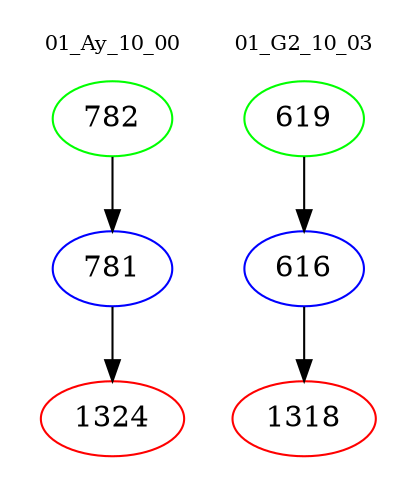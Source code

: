 digraph{
subgraph cluster_0 {
color = white
label = "01_Ay_10_00";
fontsize=10;
T0_782 [label="782", color="green"]
T0_782 -> T0_781 [color="black"]
T0_781 [label="781", color="blue"]
T0_781 -> T0_1324 [color="black"]
T0_1324 [label="1324", color="red"]
}
subgraph cluster_1 {
color = white
label = "01_G2_10_03";
fontsize=10;
T1_619 [label="619", color="green"]
T1_619 -> T1_616 [color="black"]
T1_616 [label="616", color="blue"]
T1_616 -> T1_1318 [color="black"]
T1_1318 [label="1318", color="red"]
}
}
